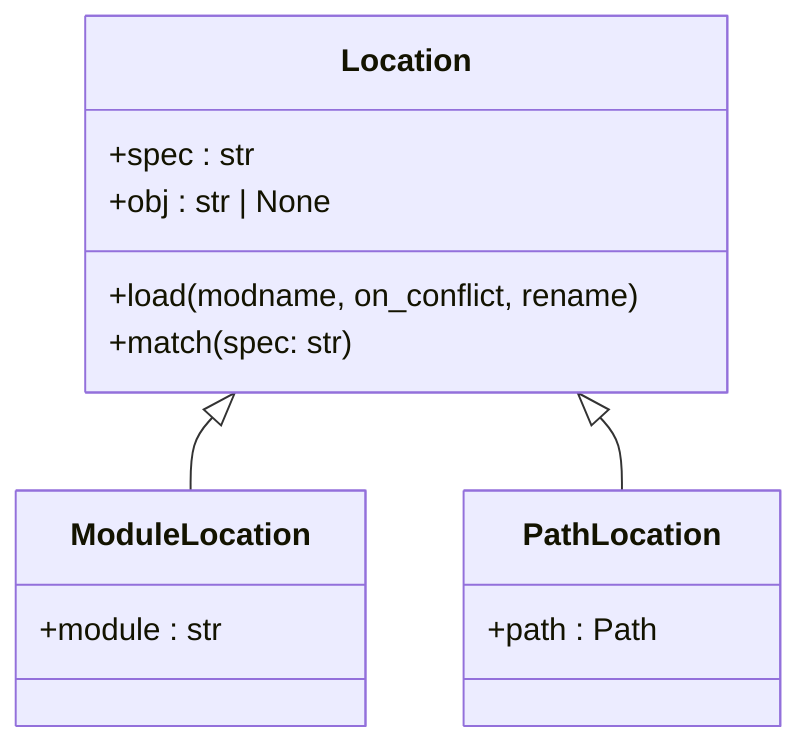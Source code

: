classDiagram
    Location <|-- ModuleLocation
    Location <|-- PathLocation

    class Location{
        +spec : str
        +obj : str | None
        +load(modname, on_conflict, rename)
        +match(spec: str)
    }

    class ModuleLocation{
        +module : str
    }

    class PathLocation{
        +path : Path
    }